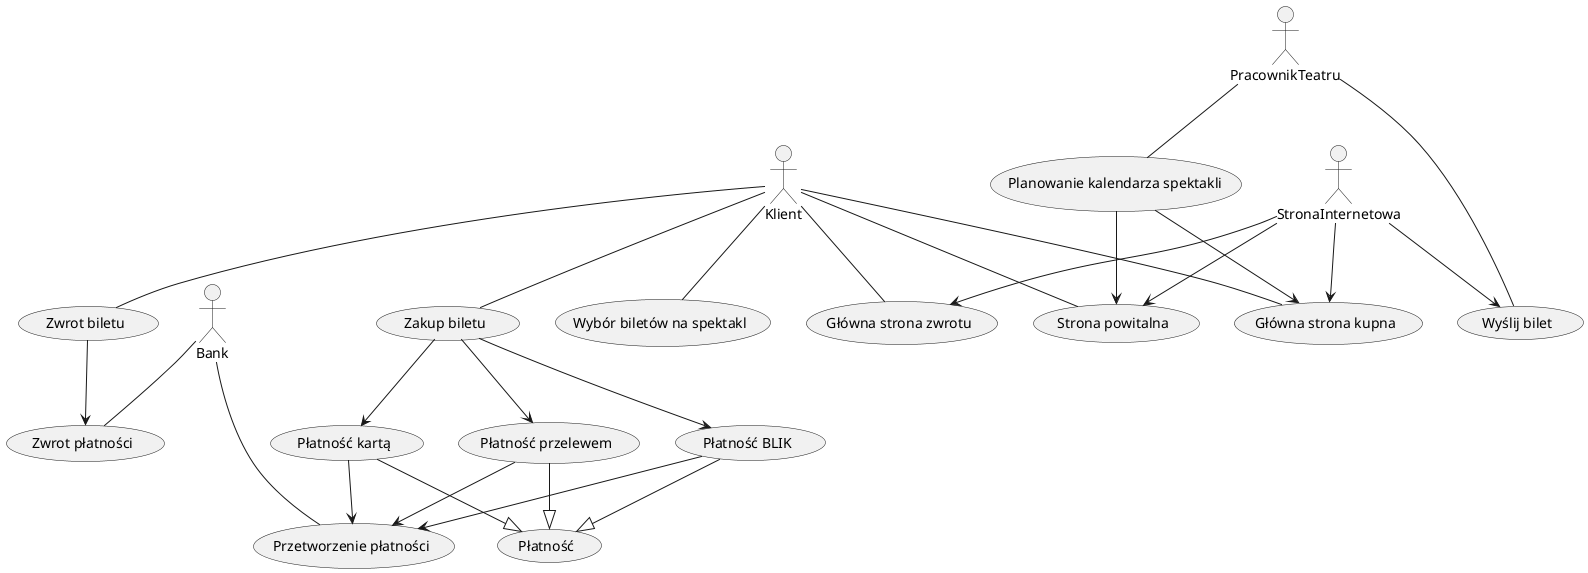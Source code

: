 @startuml UseCaseDiagram

actor "Klient"
actor "StronaInternetowa"
actor "Bank" 
actor "PracownikTeatru"

'Bank
usecase (Płatność przelewem)
usecase (Płatność BLIK)
usecase (Płatność kartą)
usecase (Przetworzenie płatności)
usecase (Zwrot płatności)

'Pracownik teatru
usecase (Planowanie kalendarza spektakli)

'Klient
usecase (Zakup biletu)
usecase (Zwrot biletu)
usecase (Płatność)
usecase (Wybór biletów na spektakl)

'Strona internetowa
usecase (Strona powitalna)
usecase (Główna strona kupna)
usecase (Główna strona zwrotu)
usecase (Wyślij bilet)

Klient -- (Wybór biletów na spektakl)

Klient -- (Zakup biletu)
(Zakup biletu) --> (Płatność przelewem)
(Zakup biletu) --> (Płatność kartą)
(Zakup biletu) --> (Płatność BLIK)
(Płatność przelewem) --|> (Płatność)
(Płatność kartą) --|> (Płatność)
(Płatność BLIK) --|> (Płatność)
(Płatność przelewem) --> (Przetworzenie płatności)
(Płatność kartą) --> (Przetworzenie płatności)
(Płatność BLIK) --> (Przetworzenie płatności)
Klient -- (Zwrot biletu)
(Zwrot biletu) --> (Zwrot płatności)

Bank -- (Przetworzenie płatności)
Bank -- (Zwrot płatności)

StronaInternetowa --> (Strona powitalna)
StronaInternetowa --> (Główna strona kupna)
StronaInternetowa --> (Główna strona zwrotu)
StronaInternetowa --> (Wyślij bilet)
Klient -- (Strona powitalna)
Klient -- (Główna strona kupna)
Klient -- (Główna strona zwrotu)

PracownikTeatru -- (Planowanie kalendarza spektakli)
(Planowanie kalendarza spektakli) --> (Główna strona kupna)
(Planowanie kalendarza spektakli) --> (Strona powitalna)
PracownikTeatru -- (Wyślij bilet)

@enduml

